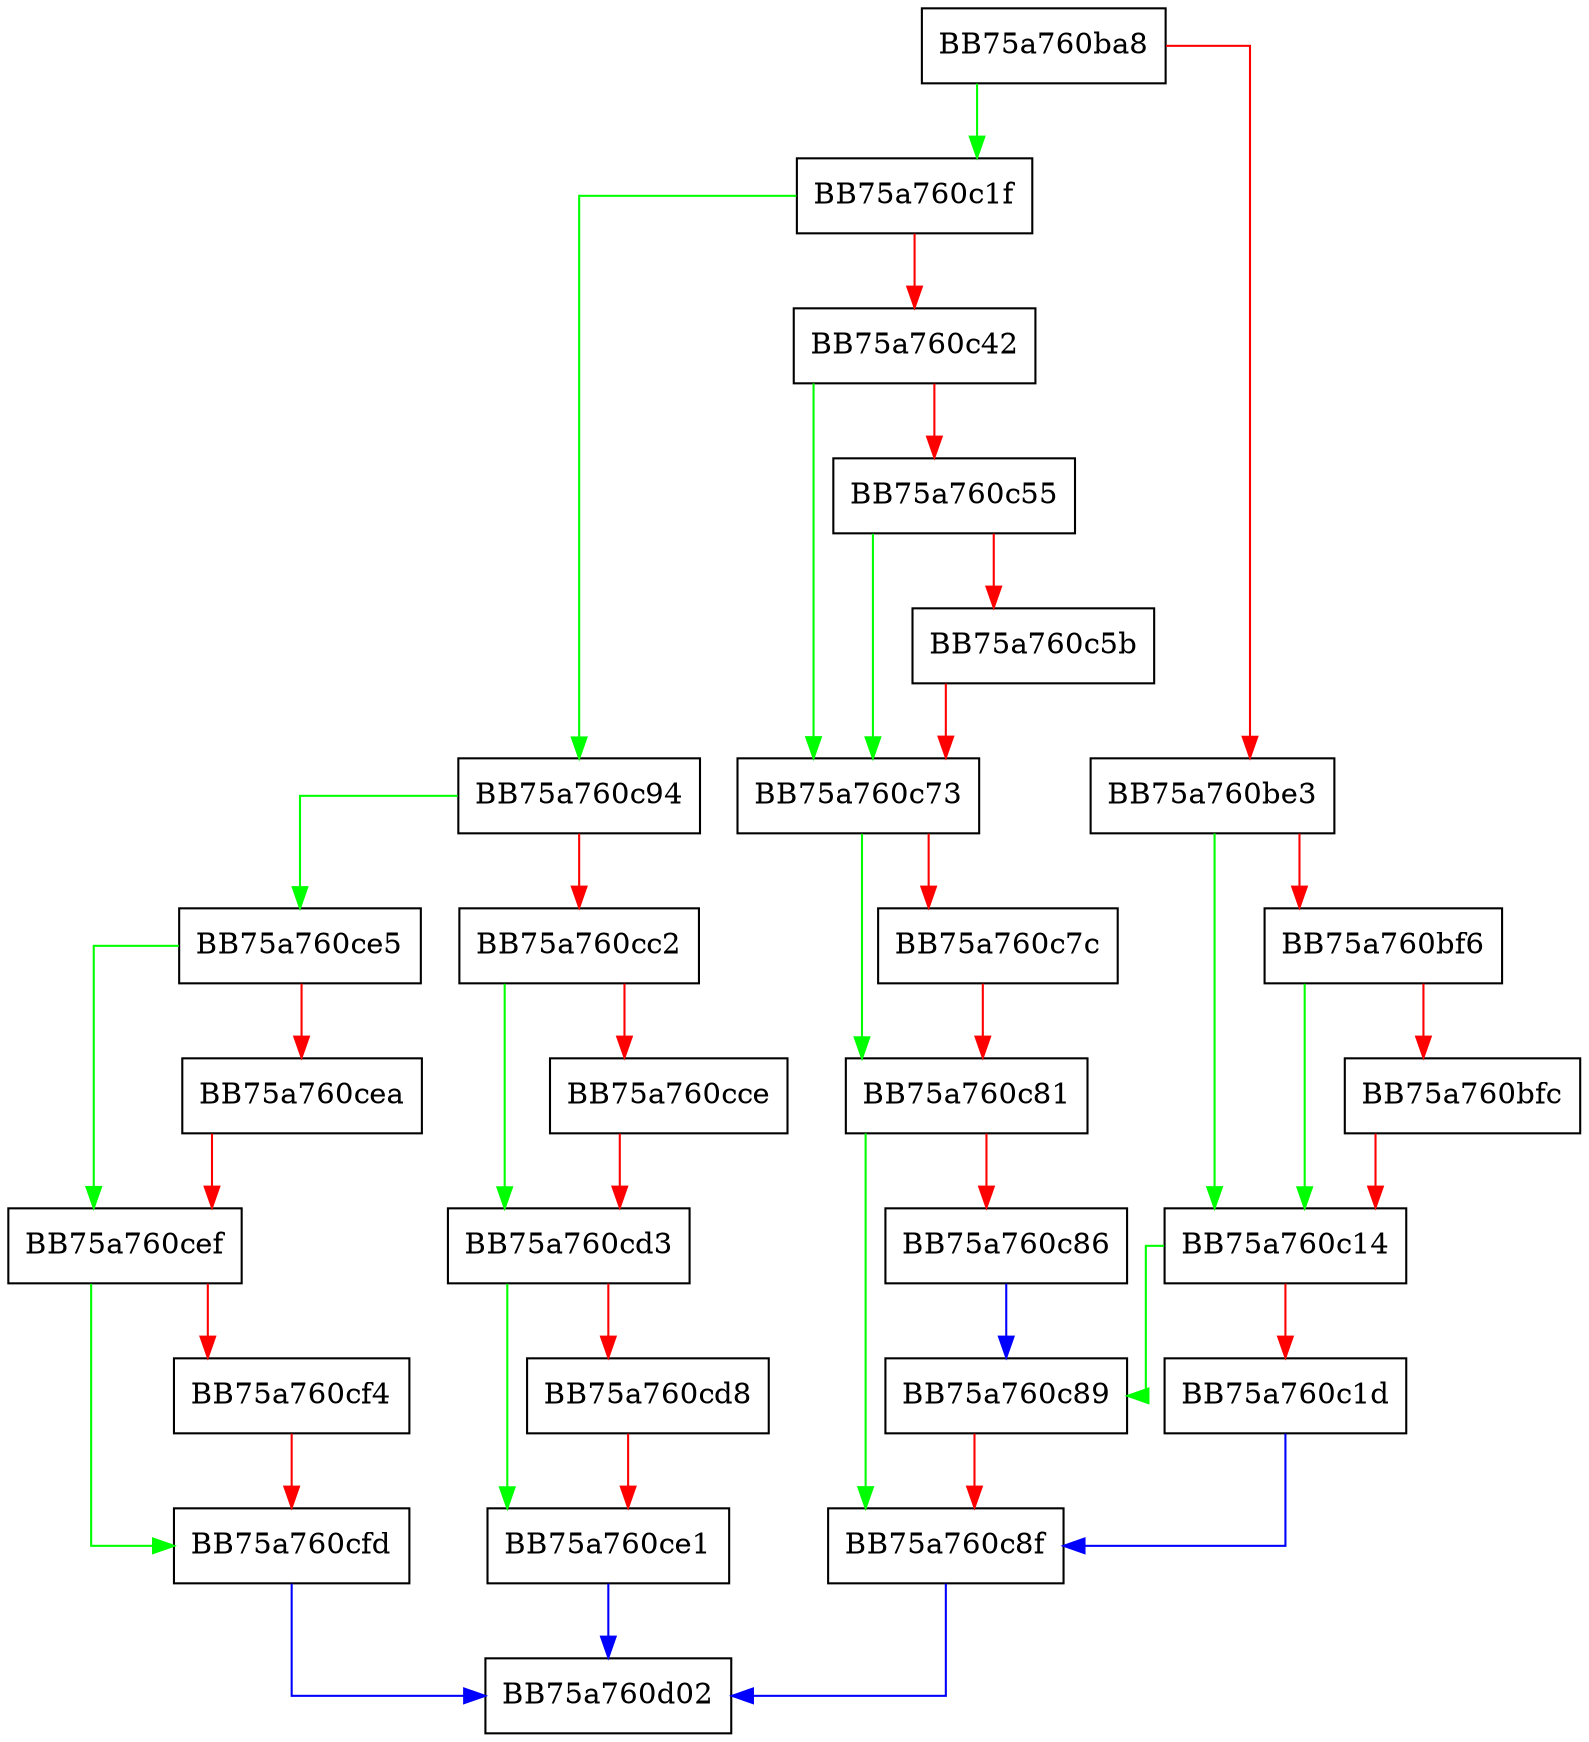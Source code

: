 digraph GetOfficeInsiderConfiguration {
  node [shape="box"];
  graph [splines=ortho];
  BB75a760ba8 -> BB75a760c1f [color="green"];
  BB75a760ba8 -> BB75a760be3 [color="red"];
  BB75a760be3 -> BB75a760c14 [color="green"];
  BB75a760be3 -> BB75a760bf6 [color="red"];
  BB75a760bf6 -> BB75a760c14 [color="green"];
  BB75a760bf6 -> BB75a760bfc [color="red"];
  BB75a760bfc -> BB75a760c14 [color="red"];
  BB75a760c14 -> BB75a760c89 [color="green"];
  BB75a760c14 -> BB75a760c1d [color="red"];
  BB75a760c1d -> BB75a760c8f [color="blue"];
  BB75a760c1f -> BB75a760c94 [color="green"];
  BB75a760c1f -> BB75a760c42 [color="red"];
  BB75a760c42 -> BB75a760c73 [color="green"];
  BB75a760c42 -> BB75a760c55 [color="red"];
  BB75a760c55 -> BB75a760c73 [color="green"];
  BB75a760c55 -> BB75a760c5b [color="red"];
  BB75a760c5b -> BB75a760c73 [color="red"];
  BB75a760c73 -> BB75a760c81 [color="green"];
  BB75a760c73 -> BB75a760c7c [color="red"];
  BB75a760c7c -> BB75a760c81 [color="red"];
  BB75a760c81 -> BB75a760c8f [color="green"];
  BB75a760c81 -> BB75a760c86 [color="red"];
  BB75a760c86 -> BB75a760c89 [color="blue"];
  BB75a760c89 -> BB75a760c8f [color="red"];
  BB75a760c8f -> BB75a760d02 [color="blue"];
  BB75a760c94 -> BB75a760ce5 [color="green"];
  BB75a760c94 -> BB75a760cc2 [color="red"];
  BB75a760cc2 -> BB75a760cd3 [color="green"];
  BB75a760cc2 -> BB75a760cce [color="red"];
  BB75a760cce -> BB75a760cd3 [color="red"];
  BB75a760cd3 -> BB75a760ce1 [color="green"];
  BB75a760cd3 -> BB75a760cd8 [color="red"];
  BB75a760cd8 -> BB75a760ce1 [color="red"];
  BB75a760ce1 -> BB75a760d02 [color="blue"];
  BB75a760ce5 -> BB75a760cef [color="green"];
  BB75a760ce5 -> BB75a760cea [color="red"];
  BB75a760cea -> BB75a760cef [color="red"];
  BB75a760cef -> BB75a760cfd [color="green"];
  BB75a760cef -> BB75a760cf4 [color="red"];
  BB75a760cf4 -> BB75a760cfd [color="red"];
  BB75a760cfd -> BB75a760d02 [color="blue"];
}